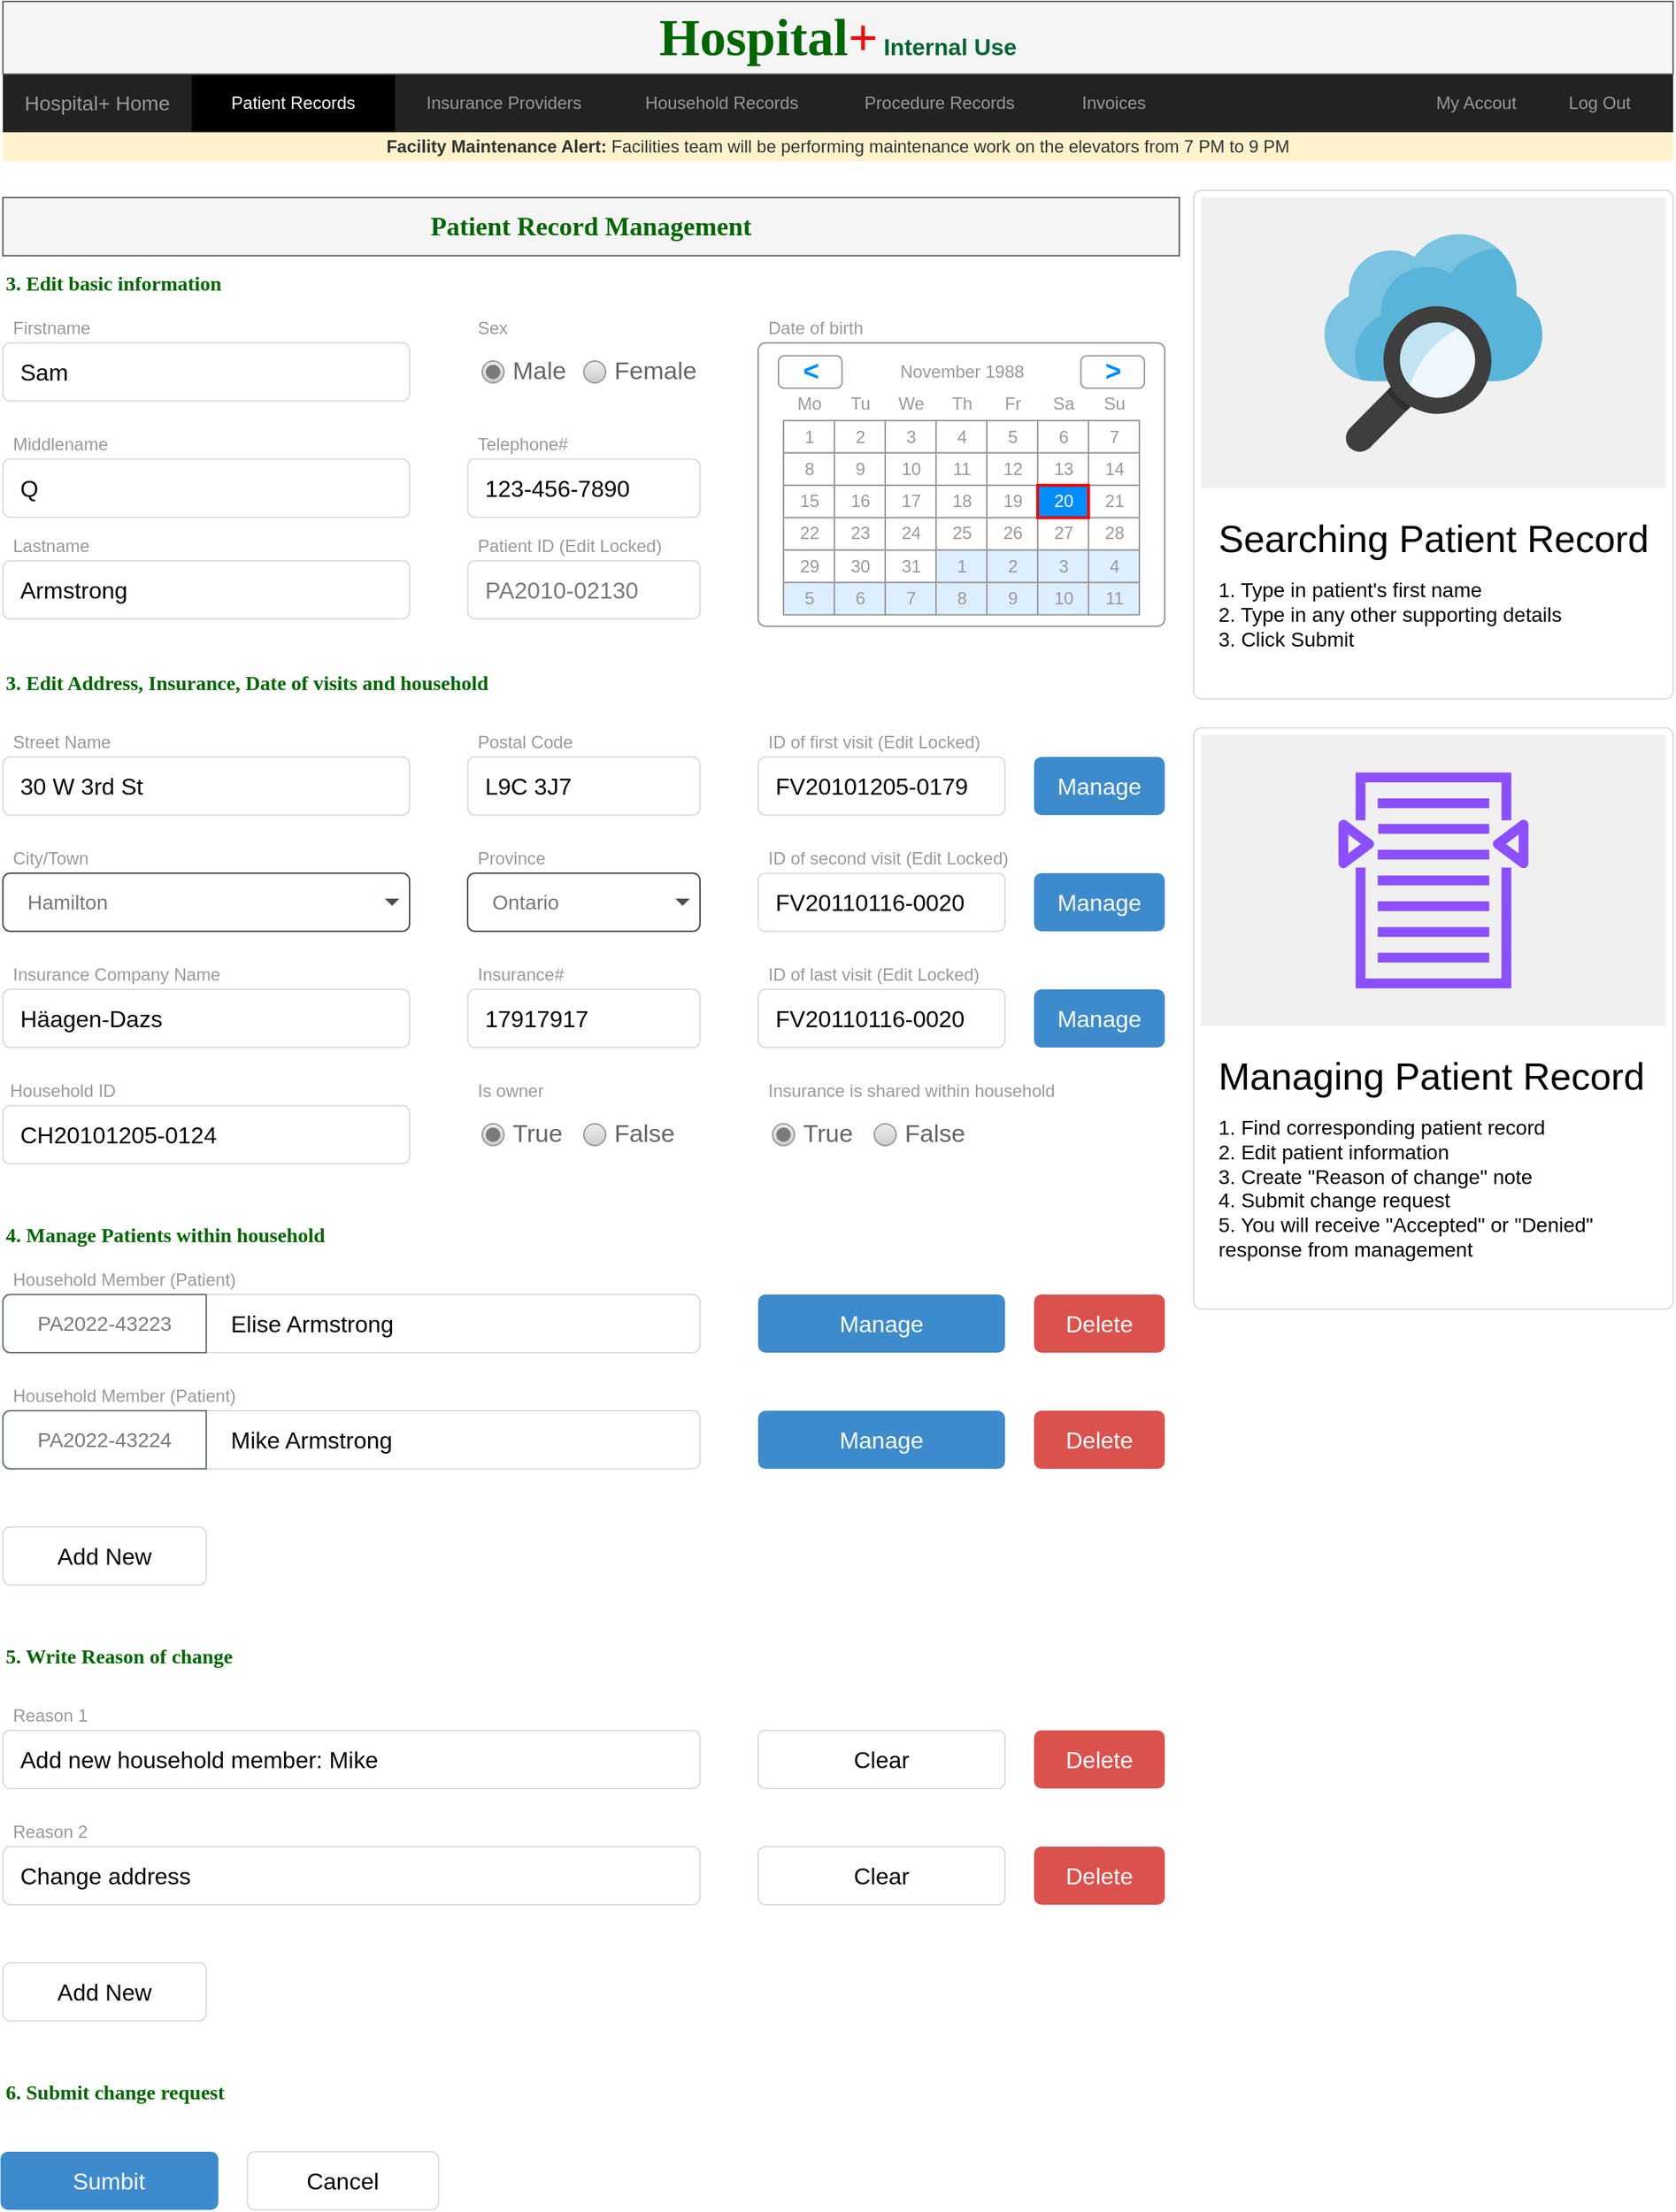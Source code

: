 <mxfile scale="2" border="0" version="24.7.6">
  <diagram name="Page-1" id="c9db0220-8083-56f3-ca83-edcdcd058819">
    <mxGraphModel dx="2148" dy="1344" grid="1" gridSize="10" guides="1" tooltips="1" connect="1" arrows="1" fold="1" page="1" pageScale="1.5" pageWidth="826" pageHeight="1169" background="none" math="0" shadow="0">
      <root>
        <mxCell id="0" style=";html=1;" />
        <mxCell id="1" style=";html=1;" parent="0" />
        <mxCell id="3d76a8aef4d5c911-1" value="" style="html=1;shadow=0;dashed=0;shape=mxgraph.bootstrap.rect;fillColor=#222222;strokeColor=none;whiteSpace=wrap;rounded=0;fontSize=12;fontColor=#000000;align=center;" parent="1" vertex="1">
          <mxGeometry x="40" y="70" width="1150" height="40" as="geometry" />
        </mxCell>
        <mxCell id="3d76a8aef4d5c911-2" value="Hospital+ Home" style="html=1;shadow=0;dashed=0;fillColor=none;strokeColor=none;shape=mxgraph.bootstrap.rect;fontColor=#999999;fontSize=14;whiteSpace=wrap;" parent="3d76a8aef4d5c911-1" vertex="1">
          <mxGeometry width="130" height="40" as="geometry" />
        </mxCell>
        <mxCell id="3d76a8aef4d5c911-3" value="Patient Records" style="html=1;shadow=0;dashed=0;shape=mxgraph.bootstrap.rect;fillColor=#000000;strokeColor=none;fontColor=#ffffff;spacingRight=0;whiteSpace=wrap;align=center;" parent="3d76a8aef4d5c911-1" vertex="1">
          <mxGeometry x="130" width="140" height="40" as="geometry" />
        </mxCell>
        <mxCell id="3d76a8aef4d5c911-5" value="Insurance Providers" style="html=1;shadow=0;dashed=0;fillColor=none;strokeColor=none;shape=mxgraph.bootstrap.rect;fontColor=#999999;spacingRight=0;whiteSpace=wrap;" parent="3d76a8aef4d5c911-1" vertex="1">
          <mxGeometry x="270" width="150" height="40" as="geometry" />
        </mxCell>
        <mxCell id="3d76a8aef4d5c911-7" value="Procedure Records" style="html=1;shadow=0;dashed=0;fillColor=none;strokeColor=none;shape=mxgraph.bootstrap.rect;fontColor=#999999;whiteSpace=wrap;" parent="3d76a8aef4d5c911-1" vertex="1">
          <mxGeometry x="570" width="150" height="40" as="geometry" />
        </mxCell>
        <mxCell id="3d76a8aef4d5c911-8" value="Household Records" style="html=1;shadow=0;dashed=0;fillColor=none;strokeColor=none;shape=mxgraph.bootstrap.rect;fontColor=#999999;whiteSpace=wrap;" parent="3d76a8aef4d5c911-1" vertex="1">
          <mxGeometry x="420" width="150" height="40" as="geometry" />
        </mxCell>
        <mxCell id="3d76a8aef4d5c911-9" value="My Accout" style="html=1;shadow=0;dashed=0;fillColor=none;strokeColor=none;shape=mxgraph.bootstrap.rect;fontColor=#999999;whiteSpace=wrap;" parent="3d76a8aef4d5c911-1" vertex="1">
          <mxGeometry x="970" width="89.38" height="40" as="geometry" />
        </mxCell>
        <mxCell id="3d76a8aef4d5c911-10" value="Log Out" style="html=1;shadow=0;dashed=0;fillColor=none;strokeColor=none;shape=mxgraph.bootstrap.rect;fontColor=#999999;whiteSpace=wrap;" parent="3d76a8aef4d5c911-1" vertex="1">
          <mxGeometry x="1049.375" width="100.625" height="40" as="geometry" />
        </mxCell>
        <mxCell id="UrVs86gc2fkOYc0XdJDe-121" value="Invoices" style="html=1;shadow=0;dashed=0;fillColor=none;strokeColor=none;shape=mxgraph.bootstrap.rect;fontColor=#999999;whiteSpace=wrap;" vertex="1" parent="3d76a8aef4d5c911-1">
          <mxGeometry x="720" width="90" height="40" as="geometry" />
        </mxCell>
        <mxCell id="3d76a8aef4d5c911-11" value="" style="html=1;shadow=0;dashed=0;shape=mxgraph.bootstrap.rrect;rSize=5;strokeColor=#dddddd;rounded=0;fontSize=12;align=center;container=0;" parent="1" vertex="1">
          <mxGeometry x="860" y="150" width="330" height="350" as="geometry" />
        </mxCell>
        <mxCell id="3d76a8aef4d5c911-17" value="Firstname" style="html=1;shadow=0;dashed=0;shape=mxgraph.bootstrap.rect;strokeColor=none;fillColor=none;fontColor=#999999;align=left;spacingLeft=5;whiteSpace=wrap;rounded=0;" parent="1" vertex="1">
          <mxGeometry x="40" y="235" width="160" height="20" as="geometry" />
        </mxCell>
        <mxCell id="3d76a8aef4d5c911-18" value="Sam" style="html=1;shadow=0;dashed=0;shape=mxgraph.bootstrap.rrect;rSize=5;strokeColor=#dddddd;;align=left;spacingLeft=10;fontSize=16;whiteSpace=wrap;rounded=0;" parent="1" vertex="1">
          <mxGeometry x="40" y="255" width="280" height="40" as="geometry" />
        </mxCell>
        <mxCell id="3RXiinGD9AzOw28SL5Pv-1" value="&lt;font color=&quot;#006600&quot; size=&quot;1&quot; face=&quot;Verdana&quot;&gt;&lt;b&gt;&lt;span style=&quot;line-height: 107%; font-size: 36px;&quot; lang=&quot;EN-US&quot;&gt;Hospital&lt;/span&gt;&lt;/b&gt;&lt;/font&gt;&lt;font color=&quot;#ff0000&quot; size=&quot;1&quot; face=&quot;Verdana&quot;&gt;&lt;b&gt;&lt;span style=&quot;line-height: 107%; font-size: 36px;&quot; lang=&quot;EN-US&quot;&gt;+&lt;/span&gt;&lt;/b&gt;&lt;/font&gt;&lt;font style=&quot;font-size: 16px;&quot; color=&quot;#404040&quot; face=&quot;Verdana&quot;&gt;&lt;b&gt;&lt;span style=&quot;line-height: 107%;&quot; lang=&quot;EN-US&quot;&gt; &lt;/span&gt;&lt;/b&gt;&lt;/font&gt;&lt;font color=&quot;#006633&quot; face=&quot;Helvetica&quot; style=&quot;font-size: 16px;&quot;&gt;&lt;b&gt;&lt;span style=&quot;line-height: 107%;&quot; lang=&quot;EN-US&quot;&gt;Internal Use&lt;/span&gt;&lt;/b&gt;&lt;/font&gt;&lt;font color=&quot;#006633&quot; face=&quot;78X5YPvjpM8C-Wn7vtfY&quot; style=&quot;font-size: 16px;&quot;&gt;&lt;b&gt;&lt;span style=&quot;line-height: 107%;&quot; lang=&quot;EN-US&quot;&gt;&lt;br&gt;&lt;/span&gt;&lt;/b&gt;&lt;/font&gt;" style="text;html=1;align=center;verticalAlign=middle;whiteSpace=wrap;rounded=0;fillColor=#f5f5f5;strokeColor=#666666;fontColor=#333333;" parent="1" vertex="1">
          <mxGeometry x="40" y="20" width="1150" height="50" as="geometry" />
        </mxCell>
        <mxCell id="3RXiinGD9AzOw28SL5Pv-2" value="&lt;font style=&quot;font-size: 14px;&quot; face=&quot;Verdana&quot; color=&quot;#006600&quot;&gt;&lt;b&gt;3. Edit basic information&lt;br&gt;&lt;/b&gt;&lt;/font&gt;" style="text;html=1;align=left;verticalAlign=middle;whiteSpace=wrap;rounded=0;" parent="1" vertex="1">
          <mxGeometry x="40" y="195" width="800" height="40" as="geometry" />
        </mxCell>
        <mxCell id="3RXiinGD9AzOw28SL5Pv-57" value="Lastname" style="html=1;shadow=0;dashed=0;shape=mxgraph.bootstrap.rect;strokeColor=none;fillColor=none;fontColor=#999999;align=left;spacingLeft=5;whiteSpace=wrap;rounded=0;" parent="1" vertex="1">
          <mxGeometry x="40" y="385" width="120" height="20" as="geometry" />
        </mxCell>
        <mxCell id="3RXiinGD9AzOw28SL5Pv-58" value="Armstrong" style="html=1;shadow=0;dashed=0;shape=mxgraph.bootstrap.rrect;rSize=5;strokeColor=#dddddd;;align=left;spacingLeft=10;fontSize=16;whiteSpace=wrap;rounded=0;" parent="1" vertex="1">
          <mxGeometry x="40" y="405" width="280" height="40" as="geometry" />
        </mxCell>
        <mxCell id="3RXiinGD9AzOw28SL5Pv-59" value="Middlename" style="html=1;shadow=0;dashed=0;shape=mxgraph.bootstrap.rect;strokeColor=none;fillColor=none;fontColor=#999999;align=left;spacingLeft=5;whiteSpace=wrap;rounded=0;" parent="1" vertex="1">
          <mxGeometry x="40" y="315" width="160" height="20" as="geometry" />
        </mxCell>
        <mxCell id="3RXiinGD9AzOw28SL5Pv-60" value="Q" style="html=1;shadow=0;dashed=0;shape=mxgraph.bootstrap.rrect;rSize=5;strokeColor=#dddddd;;align=left;spacingLeft=10;fontSize=16;whiteSpace=wrap;rounded=0;" parent="1" vertex="1">
          <mxGeometry x="40" y="335" width="280" height="40" as="geometry" />
        </mxCell>
        <mxCell id="3RXiinGD9AzOw28SL5Pv-61" value="Date of birth&lt;font color=&quot;#cc0000&quot;&gt;&lt;br&gt;&lt;/font&gt;" style="html=1;shadow=0;dashed=0;shape=mxgraph.bootstrap.rect;strokeColor=none;fillColor=none;fontColor=#999999;align=left;spacingLeft=5;whiteSpace=wrap;rounded=0;" parent="1" vertex="1">
          <mxGeometry x="560" y="235" width="150" height="20" as="geometry" />
        </mxCell>
        <mxCell id="3RXiinGD9AzOw28SL5Pv-70" value="Sex&lt;font color=&quot;#cc0000&quot;&gt;&lt;br&gt;&lt;/font&gt;" style="html=1;shadow=0;dashed=0;shape=mxgraph.bootstrap.rect;strokeColor=none;fillColor=none;fontColor=#999999;align=left;spacingLeft=5;whiteSpace=wrap;rounded=0;" parent="1" vertex="1">
          <mxGeometry x="360" y="235" width="90" height="20" as="geometry" />
        </mxCell>
        <mxCell id="3RXiinGD9AzOw28SL5Pv-72" value="Male" style="shape=ellipse;fillColor=#eeeeee;strokeColor=#999999;gradientColor=#cccccc;html=1;align=left;spacingLeft=4;fontSize=17;fontColor=#666666;labelPosition=right;shadow=0;" parent="1" vertex="1">
          <mxGeometry x="370" y="267.5" width="15" height="15" as="geometry" />
        </mxCell>
        <mxCell id="3RXiinGD9AzOw28SL5Pv-73" value="Female" style="shape=ellipse;fillColor=#eeeeee;strokeColor=#999999;gradientColor=#cccccc;html=1;align=left;spacingLeft=4;fontSize=17;fontColor=#666666;labelPosition=right;shadow=0;" parent="1" vertex="1">
          <mxGeometry x="440" y="267.5" width="15" height="15" as="geometry" />
        </mxCell>
        <mxCell id="3RXiinGD9AzOw28SL5Pv-99" value="Telephone#" style="html=1;shadow=0;dashed=0;shape=mxgraph.bootstrap.rect;strokeColor=none;fillColor=none;fontColor=#999999;align=left;spacingLeft=5;whiteSpace=wrap;rounded=0;" parent="1" vertex="1">
          <mxGeometry x="360" y="315" width="160" height="20" as="geometry" />
        </mxCell>
        <mxCell id="3RXiinGD9AzOw28SL5Pv-100" value="123-456-7890" style="html=1;shadow=0;dashed=0;shape=mxgraph.bootstrap.rrect;rSize=5;strokeColor=#dddddd;;align=left;spacingLeft=10;fontSize=16;whiteSpace=wrap;rounded=0;" parent="1" vertex="1">
          <mxGeometry x="360" y="335" width="160" height="40" as="geometry" />
        </mxCell>
        <mxCell id="3RXiinGD9AzOw28SL5Pv-105" value="&lt;strong&gt;Facility Maintenance Alert: &lt;/strong&gt;Facilities team will be performing maintenance work on the elevators from 7 PM to 9 PM" style="text;html=1;align=center;verticalAlign=middle;whiteSpace=wrap;rounded=0;fillColor=#FFF2CC;strokeColor=none;fontColor=#333333;" parent="1" vertex="1">
          <mxGeometry x="40" y="110" width="1150" height="20" as="geometry" />
        </mxCell>
        <mxCell id="3RXiinGD9AzOw28SL5Pv-109" value="30 W 3rd St" style="html=1;shadow=0;dashed=0;shape=mxgraph.bootstrap.rrect;rSize=5;strokeColor=#dddddd;;align=left;spacingLeft=10;fontSize=16;whiteSpace=wrap;rounded=0;" parent="1" vertex="1">
          <mxGeometry x="40" y="540" width="280" height="40" as="geometry" />
        </mxCell>
        <mxCell id="3RXiinGD9AzOw28SL5Pv-110" value="Street Name" style="html=1;shadow=0;dashed=0;shape=mxgraph.bootstrap.rect;strokeColor=none;fillColor=none;fontColor=#999999;align=left;spacingLeft=5;whiteSpace=wrap;rounded=0;" parent="1" vertex="1">
          <mxGeometry x="40" y="520" width="280" height="20" as="geometry" />
        </mxCell>
        <mxCell id="3RXiinGD9AzOw28SL5Pv-112" value="City/Town&lt;font color=&quot;#cc0000&quot;&gt;&lt;br&gt;&lt;/font&gt;" style="html=1;shadow=0;dashed=0;shape=mxgraph.bootstrap.rect;strokeColor=none;fillColor=none;fontColor=#999999;align=left;spacingLeft=5;whiteSpace=wrap;rounded=0;" parent="1" vertex="1">
          <mxGeometry x="40" y="600" width="200" height="20" as="geometry" />
        </mxCell>
        <mxCell id="3RXiinGD9AzOw28SL5Pv-113" value="Hamilton" style="html=1;shadow=0;dashed=0;shape=mxgraph.bootstrap.rrect;rSize=5;strokeColor=#505050;strokeWidth=1;fillColor=#ffffff;fontColor=#777777;whiteSpace=wrap;align=left;verticalAlign=middle;fontStyle=0;fontSize=14;spacingRight=0;spacing=17;" parent="1" vertex="1">
          <mxGeometry x="40" y="620" width="280" height="40" as="geometry" />
        </mxCell>
        <mxCell id="3RXiinGD9AzOw28SL5Pv-114" value="" style="shape=triangle;direction=south;fillColor=#495057;strokeColor=none;perimeter=none;" parent="3RXiinGD9AzOw28SL5Pv-113" vertex="1">
          <mxGeometry x="1" y="0.5" width="10" height="5" relative="1" as="geometry">
            <mxPoint x="-17" y="-2.5" as="offset" />
          </mxGeometry>
        </mxCell>
        <mxCell id="3RXiinGD9AzOw28SL5Pv-115" value=" L9C 3J7" style="html=1;shadow=0;dashed=0;shape=mxgraph.bootstrap.rrect;rSize=5;strokeColor=#dddddd;;align=left;spacingLeft=10;fontSize=16;whiteSpace=wrap;rounded=0;" parent="1" vertex="1">
          <mxGeometry x="360" y="540" width="160" height="40" as="geometry" />
        </mxCell>
        <mxCell id="3RXiinGD9AzOw28SL5Pv-116" value="Postal Code&lt;font color=&quot;#cc0000&quot;&gt;&lt;br&gt;&lt;/font&gt;" style="html=1;shadow=0;dashed=0;shape=mxgraph.bootstrap.rect;strokeColor=none;fillColor=none;fontColor=#999999;align=left;spacingLeft=5;whiteSpace=wrap;rounded=0;" parent="1" vertex="1">
          <mxGeometry x="360" y="520" width="160" height="20" as="geometry" />
        </mxCell>
        <mxCell id="UrVs86gc2fkOYc0XdJDe-6" value="Sumbit" style="html=1;shadow=0;dashed=0;shape=mxgraph.bootstrap.rrect;align=center;rSize=5;strokeColor=none;fillColor=#3D8BCD;fontColor=#ffffff;fontSize=16;whiteSpace=wrap;rounded=0;" vertex="1" parent="1">
          <mxGeometry x="38.36" y="1500" width="150" height="40" as="geometry" />
        </mxCell>
        <mxCell id="UrVs86gc2fkOYc0XdJDe-7" value="Cancel" style="html=1;shadow=0;dashed=0;shape=mxgraph.bootstrap.rrect;align=center;rSize=5;strokeColor=#dddddd;fontSize=16;whiteSpace=wrap;rounded=0;" vertex="1" parent="1">
          <mxGeometry x="208.36" y="1500" width="131.64" height="40" as="geometry" />
        </mxCell>
        <mxCell id="UrVs86gc2fkOYc0XdJDe-44" value="" style="html=1;shadow=0;dashed=0;shape=mxgraph.bootstrap.rrect;rSize=5;strokeColor=#dddddd;rounded=0;fontSize=12;align=center;container=0;" vertex="1" parent="1">
          <mxGeometry x="860" y="520" width="330" height="400" as="geometry" />
        </mxCell>
        <mxCell id="UrVs86gc2fkOYc0XdJDe-64" value="Province" style="html=1;shadow=0;dashed=0;shape=mxgraph.bootstrap.rect;strokeColor=none;fillColor=none;fontColor=#999999;align=left;spacingLeft=5;whiteSpace=wrap;rounded=0;" vertex="1" parent="1">
          <mxGeometry x="360" y="600" width="160" height="20" as="geometry" />
        </mxCell>
        <mxCell id="UrVs86gc2fkOYc0XdJDe-65" value="Ontario" style="html=1;shadow=0;dashed=0;shape=mxgraph.bootstrap.rrect;rSize=5;strokeColor=#505050;strokeWidth=1;fillColor=#ffffff;fontColor=#777777;whiteSpace=wrap;align=left;verticalAlign=middle;fontStyle=0;fontSize=14;spacingRight=0;spacing=17;" vertex="1" parent="1">
          <mxGeometry x="360" y="620" width="160" height="40" as="geometry" />
        </mxCell>
        <mxCell id="UrVs86gc2fkOYc0XdJDe-66" value="" style="shape=triangle;direction=south;fillColor=#495057;strokeColor=none;perimeter=none;" vertex="1" parent="UrVs86gc2fkOYc0XdJDe-65">
          <mxGeometry x="1" y="0.5" width="10" height="5" relative="1" as="geometry">
            <mxPoint x="-17" y="-2.5" as="offset" />
          </mxGeometry>
        </mxCell>
        <mxCell id="UrVs86gc2fkOYc0XdJDe-120" value="ID of first visit (Edit Locked)" style="html=1;shadow=0;dashed=0;shape=mxgraph.bootstrap.rect;strokeColor=none;fillColor=none;fontColor=#999999;align=left;spacingLeft=5;whiteSpace=wrap;rounded=0;" vertex="1" parent="1">
          <mxGeometry x="560" y="520" width="170" height="20" as="geometry" />
        </mxCell>
        <mxCell id="UrVs86gc2fkOYc0XdJDe-122" value="&lt;font style=&quot;font-size: 14px;&quot; face=&quot;Verdana&quot; color=&quot;#006600&quot;&gt;&lt;b&gt;3. Edit Address, Insurance, Date of visits and household&lt;br&gt;&lt;/b&gt;&lt;/font&gt;" style="text;html=1;align=left;verticalAlign=middle;whiteSpace=wrap;rounded=0;" vertex="1" parent="1">
          <mxGeometry x="40" y="470" width="800" height="40" as="geometry" />
        </mxCell>
        <mxCell id="3d76a8aef4d5c911-12" value="" style="shape=rect;fontSize=24;fillColor=#f0f0f0;strokeColor=none;fontColor=#999999;whiteSpace=wrap;" parent="1" vertex="1">
          <mxGeometry x="865" y="155" width="320" height="200" as="geometry" />
        </mxCell>
        <mxCell id="3d76a8aef4d5c911-13" value="Searching Patient Record" style="html=1;shadow=0;dashed=0;shape=mxgraph.bootstrap.anchor;fontSize=26;align=left;whiteSpace=wrap;" parent="1" vertex="1">
          <mxGeometry x="875" y="370" width="300" height="40" as="geometry" />
        </mxCell>
        <mxCell id="3d76a8aef4d5c911-14" value="&lt;div&gt;1. Type in patient&#39;s first name&lt;/div&gt;&lt;div&gt;2. Type in any other supporting details&lt;/div&gt;&lt;div&gt;3. Click Submit&lt;br&gt;&lt;/div&gt;" style="html=1;shadow=0;dashed=0;shape=mxgraph.bootstrap.anchor;strokeColor=#dddddd;whiteSpace=wrap;align=left;verticalAlign=top;fontSize=14;whiteSpace=wrap;" parent="1" vertex="1">
          <mxGeometry x="875" y="410" width="300" height="80" as="geometry" />
        </mxCell>
        <mxCell id="UrVs86gc2fkOYc0XdJDe-129" value="" style="image;sketch=0;aspect=fixed;html=1;points=[];align=center;fontSize=12;image=img/lib/mscae/Search.svg;" vertex="1" parent="1">
          <mxGeometry x="950" y="180" width="150" height="150" as="geometry" />
        </mxCell>
        <mxCell id="UrVs86gc2fkOYc0XdJDe-45" value="" style="shape=rect;fontSize=24;fillColor=#f0f0f0;strokeColor=none;fontColor=#999999;whiteSpace=wrap;" vertex="1" parent="1">
          <mxGeometry x="865" y="525" width="320" height="200" as="geometry" />
        </mxCell>
        <mxCell id="UrVs86gc2fkOYc0XdJDe-46" value="Managing Patient Record" style="html=1;shadow=0;dashed=0;shape=mxgraph.bootstrap.anchor;fontSize=26;align=left;whiteSpace=wrap;" vertex="1" parent="1">
          <mxGeometry x="875" y="740" width="300" height="40" as="geometry" />
        </mxCell>
        <mxCell id="UrVs86gc2fkOYc0XdJDe-47" value="&lt;div&gt;1. Find corresponding patient record&lt;/div&gt;&lt;div&gt;2. Edit patient information&lt;/div&gt;&lt;div&gt;3. Create &quot;Reason of change&quot; note&lt;/div&gt;&lt;div&gt;4. Submit change request&lt;/div&gt;&lt;div&gt;5. You will receive &quot;Accepted&quot; or &quot;Denied&quot; response from management&lt;br&gt;&lt;/div&gt;" style="html=1;shadow=0;dashed=0;shape=mxgraph.bootstrap.anchor;strokeColor=#dddddd;whiteSpace=wrap;align=left;verticalAlign=top;fontSize=14;whiteSpace=wrap;" vertex="1" parent="1">
          <mxGeometry x="875" y="780" width="300" height="110" as="geometry" />
        </mxCell>
        <mxCell id="UrVs86gc2fkOYc0XdJDe-130" value="" style="sketch=0;outlineConnect=0;fontColor=#232F3E;gradientColor=none;fillColor=#8C4FFF;strokeColor=none;dashed=0;verticalLabelPosition=bottom;verticalAlign=top;align=center;html=1;fontSize=12;fontStyle=0;aspect=fixed;pointerEvents=1;shape=mxgraph.aws4.search_documents;" vertex="1" parent="1">
          <mxGeometry x="959.62" y="550" width="130.77" height="150" as="geometry" />
        </mxCell>
        <mxCell id="UrVs86gc2fkOYc0XdJDe-131" value="&lt;font style=&quot;font-size: 18px;&quot; color=&quot;#006600&quot; face=&quot;Verdana&quot;&gt;&lt;b&gt;Patient Record Management&lt;br&gt;&lt;/b&gt;&lt;/font&gt;" style="text;html=1;align=center;verticalAlign=middle;whiteSpace=wrap;rounded=0;fillColor=#f5f5f5;strokeColor=#666666;fontColor=#333333;" vertex="1" parent="1">
          <mxGeometry x="40" y="155" width="810" height="40" as="geometry" />
        </mxCell>
        <mxCell id="UrVs86gc2fkOYc0XdJDe-132" value="" style="ellipse;whiteSpace=wrap;html=1;aspect=fixed;strokeColor=none;fillColor=#7A7A7A;" vertex="1" parent="1">
          <mxGeometry x="372.5" y="270" width="10" height="10" as="geometry" />
        </mxCell>
        <mxCell id="UrVs86gc2fkOYc0XdJDe-134" value="" style="strokeWidth=1;shadow=0;dashed=0;align=center;html=1;shape=mxgraph.mockup.forms.rrect;rSize=5;strokeColor=#999999;fillColor=#ffffff;" vertex="1" parent="1">
          <mxGeometry x="560" y="255" width="280" height="195" as="geometry" />
        </mxCell>
        <mxCell id="UrVs86gc2fkOYc0XdJDe-135" value="November 1988" style="strokeWidth=1;shadow=0;dashed=0;align=center;html=1;shape=mxgraph.mockup.forms.anchor;fontColor=#999999;" vertex="1" parent="UrVs86gc2fkOYc0XdJDe-134">
          <mxGeometry x="52.5" y="8.914" width="175" height="22.286" as="geometry" />
        </mxCell>
        <mxCell id="UrVs86gc2fkOYc0XdJDe-136" value="&lt;" style="strokeWidth=1;shadow=0;dashed=0;align=center;html=1;shape=mxgraph.mockup.forms.rrect;rSize=4;strokeColor=#999999;fontColor=#008cff;fontSize=19;fontStyle=1;" vertex="1" parent="UrVs86gc2fkOYc0XdJDe-134">
          <mxGeometry x="14" y="8.914" width="43.75" height="22.286" as="geometry" />
        </mxCell>
        <mxCell id="UrVs86gc2fkOYc0XdJDe-137" value="&gt;" style="strokeWidth=1;shadow=0;dashed=0;align=center;html=1;shape=mxgraph.mockup.forms.rrect;rSize=4;strokeColor=#999999;fontColor=#008cff;fontSize=19;fontStyle=1;" vertex="1" parent="UrVs86gc2fkOYc0XdJDe-134">
          <mxGeometry x="222.25" y="8.914" width="43.75" height="22.286" as="geometry" />
        </mxCell>
        <mxCell id="UrVs86gc2fkOYc0XdJDe-138" value="Mo" style="strokeWidth=1;shadow=0;dashed=0;align=center;html=1;shape=mxgraph.mockup.forms.anchor;fontColor=#999999;" vertex="1" parent="UrVs86gc2fkOYc0XdJDe-134">
          <mxGeometry x="17.5" y="31.2" width="35" height="22.286" as="geometry" />
        </mxCell>
        <mxCell id="UrVs86gc2fkOYc0XdJDe-139" value="Tu" style="strokeWidth=1;shadow=0;dashed=0;align=center;html=1;shape=mxgraph.mockup.forms.anchor;fontColor=#999999;" vertex="1" parent="UrVs86gc2fkOYc0XdJDe-134">
          <mxGeometry x="52.5" y="31.2" width="35" height="22.286" as="geometry" />
        </mxCell>
        <mxCell id="UrVs86gc2fkOYc0XdJDe-140" value="We" style="strokeWidth=1;shadow=0;dashed=0;align=center;html=1;shape=mxgraph.mockup.forms.anchor;fontColor=#999999;" vertex="1" parent="UrVs86gc2fkOYc0XdJDe-134">
          <mxGeometry x="87.5" y="31.2" width="35" height="22.286" as="geometry" />
        </mxCell>
        <mxCell id="UrVs86gc2fkOYc0XdJDe-141" value="Th" style="strokeWidth=1;shadow=0;dashed=0;align=center;html=1;shape=mxgraph.mockup.forms.anchor;fontColor=#999999;" vertex="1" parent="UrVs86gc2fkOYc0XdJDe-134">
          <mxGeometry x="122.5" y="31.2" width="35" height="22.286" as="geometry" />
        </mxCell>
        <mxCell id="UrVs86gc2fkOYc0XdJDe-142" value="Fr" style="strokeWidth=1;shadow=0;dashed=0;align=center;html=1;shape=mxgraph.mockup.forms.anchor;fontColor=#999999;" vertex="1" parent="UrVs86gc2fkOYc0XdJDe-134">
          <mxGeometry x="157.5" y="31.2" width="35" height="22.286" as="geometry" />
        </mxCell>
        <mxCell id="UrVs86gc2fkOYc0XdJDe-143" value="Sa" style="strokeWidth=1;shadow=0;dashed=0;align=center;html=1;shape=mxgraph.mockup.forms.anchor;fontColor=#999999;" vertex="1" parent="UrVs86gc2fkOYc0XdJDe-134">
          <mxGeometry x="192.5" y="31.2" width="35" height="22.286" as="geometry" />
        </mxCell>
        <mxCell id="UrVs86gc2fkOYc0XdJDe-144" value="Su" style="strokeWidth=1;shadow=0;dashed=0;align=center;html=1;shape=mxgraph.mockup.forms.anchor;fontColor=#999999;" vertex="1" parent="UrVs86gc2fkOYc0XdJDe-134">
          <mxGeometry x="227.5" y="31.2" width="35" height="22.286" as="geometry" />
        </mxCell>
        <mxCell id="UrVs86gc2fkOYc0XdJDe-145" value="1" style="strokeWidth=1;shadow=0;dashed=0;align=center;html=1;shape=mxgraph.mockup.forms.rrect;rSize=0;strokeColor=#999999;fontColor=#999999;" vertex="1" parent="UrVs86gc2fkOYc0XdJDe-134">
          <mxGeometry x="17.5" y="53.486" width="35" height="22.286" as="geometry" />
        </mxCell>
        <mxCell id="UrVs86gc2fkOYc0XdJDe-146" value="2" style="strokeWidth=1;shadow=0;dashed=0;align=center;html=1;shape=mxgraph.mockup.forms.rrect;rSize=0;strokeColor=#999999;fontColor=#999999;" vertex="1" parent="UrVs86gc2fkOYc0XdJDe-134">
          <mxGeometry x="52.5" y="53.486" width="35" height="22.286" as="geometry" />
        </mxCell>
        <mxCell id="UrVs86gc2fkOYc0XdJDe-147" value="3" style="strokeWidth=1;shadow=0;dashed=0;align=center;html=1;shape=mxgraph.mockup.forms.rrect;rSize=0;strokeColor=#999999;fontColor=#999999;" vertex="1" parent="UrVs86gc2fkOYc0XdJDe-134">
          <mxGeometry x="87.5" y="53.486" width="35" height="22.286" as="geometry" />
        </mxCell>
        <mxCell id="UrVs86gc2fkOYc0XdJDe-148" value="4" style="strokeWidth=1;shadow=0;dashed=0;align=center;html=1;shape=mxgraph.mockup.forms.rrect;rSize=0;strokeColor=#999999;fontColor=#999999;" vertex="1" parent="UrVs86gc2fkOYc0XdJDe-134">
          <mxGeometry x="122.5" y="53.486" width="35" height="22.286" as="geometry" />
        </mxCell>
        <mxCell id="UrVs86gc2fkOYc0XdJDe-149" value="5" style="strokeWidth=1;shadow=0;dashed=0;align=center;html=1;shape=mxgraph.mockup.forms.rrect;rSize=0;strokeColor=#999999;fontColor=#999999;" vertex="1" parent="UrVs86gc2fkOYc0XdJDe-134">
          <mxGeometry x="157.5" y="53.486" width="35" height="22.286" as="geometry" />
        </mxCell>
        <mxCell id="UrVs86gc2fkOYc0XdJDe-150" value="6" style="strokeWidth=1;shadow=0;dashed=0;align=center;html=1;shape=mxgraph.mockup.forms.rrect;rSize=0;strokeColor=#999999;fontColor=#999999;" vertex="1" parent="UrVs86gc2fkOYc0XdJDe-134">
          <mxGeometry x="192.5" y="53.486" width="35" height="22.286" as="geometry" />
        </mxCell>
        <mxCell id="UrVs86gc2fkOYc0XdJDe-151" value="7" style="strokeWidth=1;shadow=0;dashed=0;align=center;html=1;shape=mxgraph.mockup.forms.rrect;rSize=0;strokeColor=#999999;fontColor=#999999;" vertex="1" parent="UrVs86gc2fkOYc0XdJDe-134">
          <mxGeometry x="227.5" y="53.486" width="35" height="22.286" as="geometry" />
        </mxCell>
        <mxCell id="UrVs86gc2fkOYc0XdJDe-152" value="8" style="strokeWidth=1;shadow=0;dashed=0;align=center;html=1;shape=mxgraph.mockup.forms.rrect;rSize=0;strokeColor=#999999;fontColor=#999999;" vertex="1" parent="UrVs86gc2fkOYc0XdJDe-134">
          <mxGeometry x="17.5" y="75.771" width="35" height="22.286" as="geometry" />
        </mxCell>
        <mxCell id="UrVs86gc2fkOYc0XdJDe-153" value="9" style="strokeWidth=1;shadow=0;dashed=0;align=center;html=1;shape=mxgraph.mockup.forms.rrect;rSize=0;strokeColor=#999999;fontColor=#999999;" vertex="1" parent="UrVs86gc2fkOYc0XdJDe-134">
          <mxGeometry x="52.5" y="75.771" width="35" height="22.286" as="geometry" />
        </mxCell>
        <mxCell id="UrVs86gc2fkOYc0XdJDe-154" value="10" style="strokeWidth=1;shadow=0;dashed=0;align=center;html=1;shape=mxgraph.mockup.forms.rrect;rSize=0;strokeColor=#999999;fontColor=#999999;" vertex="1" parent="UrVs86gc2fkOYc0XdJDe-134">
          <mxGeometry x="87.5" y="75.771" width="35" height="22.286" as="geometry" />
        </mxCell>
        <mxCell id="UrVs86gc2fkOYc0XdJDe-155" value="11" style="strokeWidth=1;shadow=0;dashed=0;align=center;html=1;shape=mxgraph.mockup.forms.rrect;rSize=0;strokeColor=#999999;fontColor=#999999;" vertex="1" parent="UrVs86gc2fkOYc0XdJDe-134">
          <mxGeometry x="122.5" y="75.771" width="35" height="22.286" as="geometry" />
        </mxCell>
        <mxCell id="UrVs86gc2fkOYc0XdJDe-156" value="12" style="strokeWidth=1;shadow=0;dashed=0;align=center;html=1;shape=mxgraph.mockup.forms.rrect;rSize=0;strokeColor=#999999;fontColor=#999999;" vertex="1" parent="UrVs86gc2fkOYc0XdJDe-134">
          <mxGeometry x="157.5" y="75.771" width="35" height="22.286" as="geometry" />
        </mxCell>
        <mxCell id="UrVs86gc2fkOYc0XdJDe-157" value="13" style="strokeWidth=1;shadow=0;dashed=0;align=center;html=1;shape=mxgraph.mockup.forms.rrect;rSize=0;strokeColor=#999999;fontColor=#999999;" vertex="1" parent="UrVs86gc2fkOYc0XdJDe-134">
          <mxGeometry x="192.5" y="75.771" width="35" height="22.286" as="geometry" />
        </mxCell>
        <mxCell id="UrVs86gc2fkOYc0XdJDe-158" value="14" style="strokeWidth=1;shadow=0;dashed=0;align=center;html=1;shape=mxgraph.mockup.forms.rrect;rSize=0;strokeColor=#999999;fontColor=#999999;" vertex="1" parent="UrVs86gc2fkOYc0XdJDe-134">
          <mxGeometry x="227.5" y="75.771" width="35" height="22.286" as="geometry" />
        </mxCell>
        <mxCell id="UrVs86gc2fkOYc0XdJDe-159" value="15" style="strokeWidth=1;shadow=0;dashed=0;align=center;html=1;shape=mxgraph.mockup.forms.rrect;rSize=0;strokeColor=#999999;fontColor=#999999;" vertex="1" parent="UrVs86gc2fkOYc0XdJDe-134">
          <mxGeometry x="17.5" y="98.057" width="35" height="22.286" as="geometry" />
        </mxCell>
        <mxCell id="UrVs86gc2fkOYc0XdJDe-160" value="16" style="strokeWidth=1;shadow=0;dashed=0;align=center;html=1;shape=mxgraph.mockup.forms.rrect;rSize=0;strokeColor=#999999;fontColor=#999999;" vertex="1" parent="UrVs86gc2fkOYc0XdJDe-134">
          <mxGeometry x="52.5" y="98.057" width="35" height="22.286" as="geometry" />
        </mxCell>
        <mxCell id="UrVs86gc2fkOYc0XdJDe-161" value="17" style="strokeWidth=1;shadow=0;dashed=0;align=center;html=1;shape=mxgraph.mockup.forms.rrect;rSize=0;strokeColor=#999999;fontColor=#999999;" vertex="1" parent="UrVs86gc2fkOYc0XdJDe-134">
          <mxGeometry x="87.5" y="98.057" width="35" height="22.286" as="geometry" />
        </mxCell>
        <mxCell id="UrVs86gc2fkOYc0XdJDe-162" value="18" style="strokeWidth=1;shadow=0;dashed=0;align=center;html=1;shape=mxgraph.mockup.forms.rrect;rSize=0;strokeColor=#999999;fontColor=#999999;" vertex="1" parent="UrVs86gc2fkOYc0XdJDe-134">
          <mxGeometry x="122.5" y="98.057" width="35" height="22.286" as="geometry" />
        </mxCell>
        <mxCell id="UrVs86gc2fkOYc0XdJDe-163" value="19" style="strokeWidth=1;shadow=0;dashed=0;align=center;html=1;shape=mxgraph.mockup.forms.rrect;rSize=0;strokeColor=#999999;fontColor=#999999;" vertex="1" parent="UrVs86gc2fkOYc0XdJDe-134">
          <mxGeometry x="157.5" y="98.057" width="35" height="22.286" as="geometry" />
        </mxCell>
        <mxCell id="UrVs86gc2fkOYc0XdJDe-164" value="20" style="strokeWidth=1;shadow=0;dashed=0;align=center;html=1;shape=mxgraph.mockup.forms.rrect;rSize=0;strokeColor=#999999;fontColor=#999999;" vertex="1" parent="UrVs86gc2fkOYc0XdJDe-134">
          <mxGeometry x="192.5" y="98.057" width="35" height="22.286" as="geometry" />
        </mxCell>
        <mxCell id="UrVs86gc2fkOYc0XdJDe-165" value="21" style="strokeWidth=1;shadow=0;dashed=0;align=center;html=1;shape=mxgraph.mockup.forms.rrect;rSize=0;strokeColor=#999999;fontColor=#999999;" vertex="1" parent="UrVs86gc2fkOYc0XdJDe-134">
          <mxGeometry x="227.5" y="98.057" width="35" height="22.286" as="geometry" />
        </mxCell>
        <mxCell id="UrVs86gc2fkOYc0XdJDe-166" value="22" style="strokeWidth=1;shadow=0;dashed=0;align=center;html=1;shape=mxgraph.mockup.forms.rrect;rSize=0;strokeColor=#999999;fontColor=#999999;" vertex="1" parent="UrVs86gc2fkOYc0XdJDe-134">
          <mxGeometry x="17.5" y="120.343" width="35" height="22.286" as="geometry" />
        </mxCell>
        <mxCell id="UrVs86gc2fkOYc0XdJDe-167" value="23" style="strokeWidth=1;shadow=0;dashed=0;align=center;html=1;shape=mxgraph.mockup.forms.rrect;rSize=0;strokeColor=#999999;fontColor=#999999;" vertex="1" parent="UrVs86gc2fkOYc0XdJDe-134">
          <mxGeometry x="52.5" y="120.343" width="35" height="22.286" as="geometry" />
        </mxCell>
        <mxCell id="UrVs86gc2fkOYc0XdJDe-168" value="25" style="strokeWidth=1;shadow=0;dashed=0;align=center;html=1;shape=mxgraph.mockup.forms.rrect;rSize=0;strokeColor=#999999;fontColor=#999999;" vertex="1" parent="UrVs86gc2fkOYc0XdJDe-134">
          <mxGeometry x="122.5" y="120.343" width="35" height="22.286" as="geometry" />
        </mxCell>
        <mxCell id="UrVs86gc2fkOYc0XdJDe-169" value="26" style="strokeWidth=1;shadow=0;dashed=0;align=center;html=1;shape=mxgraph.mockup.forms.rrect;rSize=0;strokeColor=#999999;fontColor=#999999;" vertex="1" parent="UrVs86gc2fkOYc0XdJDe-134">
          <mxGeometry x="157.5" y="120.343" width="35" height="22.286" as="geometry" />
        </mxCell>
        <mxCell id="UrVs86gc2fkOYc0XdJDe-170" value="27" style="strokeWidth=1;shadow=0;dashed=0;align=center;html=1;shape=mxgraph.mockup.forms.rrect;rSize=0;strokeColor=#999999;fontColor=#999999;" vertex="1" parent="UrVs86gc2fkOYc0XdJDe-134">
          <mxGeometry x="192.5" y="120.343" width="35" height="22.286" as="geometry" />
        </mxCell>
        <mxCell id="UrVs86gc2fkOYc0XdJDe-171" value="28" style="strokeWidth=1;shadow=0;dashed=0;align=center;html=1;shape=mxgraph.mockup.forms.rrect;rSize=0;strokeColor=#999999;fontColor=#999999;" vertex="1" parent="UrVs86gc2fkOYc0XdJDe-134">
          <mxGeometry x="227.5" y="120.343" width="35" height="22.286" as="geometry" />
        </mxCell>
        <mxCell id="UrVs86gc2fkOYc0XdJDe-172" value="29" style="strokeWidth=1;shadow=0;dashed=0;align=center;html=1;shape=mxgraph.mockup.forms.rrect;rSize=0;strokeColor=#999999;fontColor=#999999;" vertex="1" parent="UrVs86gc2fkOYc0XdJDe-134">
          <mxGeometry x="17.5" y="142.629" width="35" height="22.286" as="geometry" />
        </mxCell>
        <mxCell id="UrVs86gc2fkOYc0XdJDe-173" value="30" style="strokeWidth=1;shadow=0;dashed=0;align=center;html=1;shape=mxgraph.mockup.forms.rrect;rSize=0;strokeColor=#999999;fontColor=#999999;" vertex="1" parent="UrVs86gc2fkOYc0XdJDe-134">
          <mxGeometry x="52.5" y="142.629" width="35" height="22.286" as="geometry" />
        </mxCell>
        <mxCell id="UrVs86gc2fkOYc0XdJDe-174" value="31" style="strokeWidth=1;shadow=0;dashed=0;align=center;html=1;shape=mxgraph.mockup.forms.rrect;rSize=0;strokeColor=#999999;fontColor=#999999;" vertex="1" parent="UrVs86gc2fkOYc0XdJDe-134">
          <mxGeometry x="87.5" y="142.629" width="35" height="22.286" as="geometry" />
        </mxCell>
        <mxCell id="UrVs86gc2fkOYc0XdJDe-175" value="1" style="strokeWidth=1;shadow=0;dashed=0;align=center;html=1;shape=mxgraph.mockup.forms.rrect;rSize=0;strokeColor=#999999;fontColor=#999999;fillColor=#ddeeff;" vertex="1" parent="UrVs86gc2fkOYc0XdJDe-134">
          <mxGeometry x="122.5" y="142.629" width="35" height="22.286" as="geometry" />
        </mxCell>
        <mxCell id="UrVs86gc2fkOYc0XdJDe-176" value="2" style="strokeWidth=1;shadow=0;dashed=0;align=center;html=1;shape=mxgraph.mockup.forms.rrect;rSize=0;strokeColor=#999999;fontColor=#999999;fillColor=#ddeeff;" vertex="1" parent="UrVs86gc2fkOYc0XdJDe-134">
          <mxGeometry x="157.5" y="142.629" width="35" height="22.286" as="geometry" />
        </mxCell>
        <mxCell id="UrVs86gc2fkOYc0XdJDe-177" value="3" style="strokeWidth=1;shadow=0;dashed=0;align=center;html=1;shape=mxgraph.mockup.forms.rrect;rSize=0;strokeColor=#999999;fontColor=#999999;fillColor=#ddeeff;" vertex="1" parent="UrVs86gc2fkOYc0XdJDe-134">
          <mxGeometry x="192.5" y="142.629" width="35" height="22.286" as="geometry" />
        </mxCell>
        <mxCell id="UrVs86gc2fkOYc0XdJDe-178" value="4" style="strokeWidth=1;shadow=0;dashed=0;align=center;html=1;shape=mxgraph.mockup.forms.rrect;rSize=0;strokeColor=#999999;fontColor=#999999;fillColor=#ddeeff;" vertex="1" parent="UrVs86gc2fkOYc0XdJDe-134">
          <mxGeometry x="227.5" y="142.629" width="35" height="22.286" as="geometry" />
        </mxCell>
        <mxCell id="UrVs86gc2fkOYc0XdJDe-179" value="5" style="strokeWidth=1;shadow=0;dashed=0;align=center;html=1;shape=mxgraph.mockup.forms.rrect;rSize=0;strokeColor=#999999;fontColor=#999999;fillColor=#ddeeff;" vertex="1" parent="UrVs86gc2fkOYc0XdJDe-134">
          <mxGeometry x="17.5" y="164.914" width="35" height="22.286" as="geometry" />
        </mxCell>
        <mxCell id="UrVs86gc2fkOYc0XdJDe-180" value="6" style="strokeWidth=1;shadow=0;dashed=0;align=center;html=1;shape=mxgraph.mockup.forms.rrect;rSize=0;strokeColor=#999999;fontColor=#999999;fillColor=#ddeeff;" vertex="1" parent="UrVs86gc2fkOYc0XdJDe-134">
          <mxGeometry x="52.5" y="164.914" width="35" height="22.286" as="geometry" />
        </mxCell>
        <mxCell id="UrVs86gc2fkOYc0XdJDe-181" value="7" style="strokeWidth=1;shadow=0;dashed=0;align=center;html=1;shape=mxgraph.mockup.forms.rrect;rSize=0;strokeColor=#999999;fontColor=#999999;fillColor=#ddeeff;" vertex="1" parent="UrVs86gc2fkOYc0XdJDe-134">
          <mxGeometry x="87.5" y="164.914" width="35" height="22.286" as="geometry" />
        </mxCell>
        <mxCell id="UrVs86gc2fkOYc0XdJDe-182" value="8" style="strokeWidth=1;shadow=0;dashed=0;align=center;html=1;shape=mxgraph.mockup.forms.rrect;rSize=0;strokeColor=#999999;fontColor=#999999;fillColor=#ddeeff;" vertex="1" parent="UrVs86gc2fkOYc0XdJDe-134">
          <mxGeometry x="122.5" y="164.914" width="35" height="22.286" as="geometry" />
        </mxCell>
        <mxCell id="UrVs86gc2fkOYc0XdJDe-183" value="9" style="strokeWidth=1;shadow=0;dashed=0;align=center;html=1;shape=mxgraph.mockup.forms.rrect;rSize=0;strokeColor=#999999;fontColor=#999999;fillColor=#ddeeff;" vertex="1" parent="UrVs86gc2fkOYc0XdJDe-134">
          <mxGeometry x="157.5" y="164.914" width="35" height="22.286" as="geometry" />
        </mxCell>
        <mxCell id="UrVs86gc2fkOYc0XdJDe-184" value="10" style="strokeWidth=1;shadow=0;dashed=0;align=center;html=1;shape=mxgraph.mockup.forms.rrect;rSize=0;strokeColor=#999999;fontColor=#999999;fillColor=#ddeeff;" vertex="1" parent="UrVs86gc2fkOYc0XdJDe-134">
          <mxGeometry x="192.5" y="164.914" width="35" height="22.286" as="geometry" />
        </mxCell>
        <mxCell id="UrVs86gc2fkOYc0XdJDe-185" value="11" style="strokeWidth=1;shadow=0;dashed=0;align=center;html=1;shape=mxgraph.mockup.forms.rrect;rSize=0;strokeColor=#999999;fontColor=#999999;fillColor=#ddeeff;" vertex="1" parent="UrVs86gc2fkOYc0XdJDe-134">
          <mxGeometry x="227.5" y="164.914" width="35" height="22.286" as="geometry" />
        </mxCell>
        <mxCell id="UrVs86gc2fkOYc0XdJDe-187" value="20" style="strokeWidth=1;shadow=0;dashed=0;align=center;html=1;shape=mxgraph.mockup.forms.rrect;rSize=0;strokeColor=#ff0000;fontColor=#ffffff;strokeWidth=2;fillColor=#008cff;" vertex="1" parent="UrVs86gc2fkOYc0XdJDe-134">
          <mxGeometry x="192.5" y="98.053" width="35" height="22.286" as="geometry" />
        </mxCell>
        <mxCell id="UrVs86gc2fkOYc0XdJDe-188" value="24" style="strokeWidth=1;shadow=0;dashed=0;align=center;html=1;shape=mxgraph.mockup.forms.rrect;rSize=0;strokeColor=#999999;fontColor=#999999;" vertex="1" parent="UrVs86gc2fkOYc0XdJDe-134">
          <mxGeometry x="87.5" y="120.343" width="35" height="22.286" as="geometry" />
        </mxCell>
        <mxCell id="UrVs86gc2fkOYc0XdJDe-267" value="Insurance Company Name" style="html=1;shadow=0;dashed=0;shape=mxgraph.bootstrap.rect;strokeColor=none;fillColor=none;fontColor=#999999;align=left;spacingLeft=5;whiteSpace=wrap;rounded=0;" vertex="1" parent="1">
          <mxGeometry x="40" y="680" width="200" height="20" as="geometry" />
        </mxCell>
        <mxCell id="UrVs86gc2fkOYc0XdJDe-268" value="Häagen-Dazs" style="html=1;shadow=0;dashed=0;shape=mxgraph.bootstrap.rrect;rSize=5;strokeColor=#dddddd;;align=left;spacingLeft=10;fontSize=16;whiteSpace=wrap;rounded=0;" vertex="1" parent="1">
          <mxGeometry x="40" y="700" width="280" height="40" as="geometry" />
        </mxCell>
        <mxCell id="UrVs86gc2fkOYc0XdJDe-269" value="Insurance#" style="html=1;shadow=0;dashed=0;shape=mxgraph.bootstrap.rect;strokeColor=none;fillColor=none;fontColor=#999999;align=left;spacingLeft=5;whiteSpace=wrap;rounded=0;" vertex="1" parent="1">
          <mxGeometry x="360" y="680" width="160" height="20" as="geometry" />
        </mxCell>
        <mxCell id="UrVs86gc2fkOYc0XdJDe-270" value="17917917" style="html=1;shadow=0;dashed=0;shape=mxgraph.bootstrap.rrect;rSize=5;strokeColor=#dddddd;;align=left;spacingLeft=10;fontSize=16;whiteSpace=wrap;rounded=0;" vertex="1" parent="1">
          <mxGeometry x="360" y="700" width="160" height="40" as="geometry" />
        </mxCell>
        <mxCell id="UrVs86gc2fkOYc0XdJDe-381" value="FV20101205-0179" style="html=1;shadow=0;dashed=0;shape=mxgraph.bootstrap.rrect;rSize=5;strokeColor=#dddddd;;align=left;spacingLeft=10;fontSize=16;whiteSpace=wrap;rounded=0;" vertex="1" parent="1">
          <mxGeometry x="560" y="540" width="170" height="40" as="geometry" />
        </mxCell>
        <mxCell id="UrVs86gc2fkOYc0XdJDe-382" value="ID of second visit (Edit Locked)" style="html=1;shadow=0;dashed=0;shape=mxgraph.bootstrap.rect;strokeColor=none;fillColor=none;fontColor=#999999;align=left;spacingLeft=5;whiteSpace=wrap;rounded=0;" vertex="1" parent="1">
          <mxGeometry x="560" y="600" width="180" height="20" as="geometry" />
        </mxCell>
        <mxCell id="UrVs86gc2fkOYc0XdJDe-383" value="FV20110116-0020" style="html=1;shadow=0;dashed=0;shape=mxgraph.bootstrap.rrect;rSize=5;strokeColor=#dddddd;;align=left;spacingLeft=10;fontSize=16;whiteSpace=wrap;rounded=0;" vertex="1" parent="1">
          <mxGeometry x="560" y="620" width="170" height="40" as="geometry" />
        </mxCell>
        <mxCell id="UrVs86gc2fkOYc0XdJDe-384" value="ID of last visit (Edit Locked)" style="html=1;shadow=0;dashed=0;shape=mxgraph.bootstrap.rect;strokeColor=none;fillColor=none;fontColor=#999999;align=left;spacingLeft=5;whiteSpace=wrap;rounded=0;" vertex="1" parent="1">
          <mxGeometry x="560" y="680" width="170" height="20" as="geometry" />
        </mxCell>
        <mxCell id="UrVs86gc2fkOYc0XdJDe-385" value="FV20110116-0020" style="html=1;shadow=0;dashed=0;shape=mxgraph.bootstrap.rrect;rSize=5;strokeColor=#dddddd;;align=left;spacingLeft=10;fontSize=16;whiteSpace=wrap;rounded=0;" vertex="1" parent="1">
          <mxGeometry x="560" y="700" width="170" height="40" as="geometry" />
        </mxCell>
        <mxCell id="UrVs86gc2fkOYc0XdJDe-387" value="Household ID" style="html=1;shadow=0;dashed=0;shape=mxgraph.bootstrap.rect;strokeColor=none;fillColor=none;fontColor=#999999;align=left;spacingLeft=5;whiteSpace=wrap;rounded=0;" vertex="1" parent="1">
          <mxGeometry x="38.36" y="760" width="200" height="20" as="geometry" />
        </mxCell>
        <mxCell id="UrVs86gc2fkOYc0XdJDe-388" value="CH20101205-0124" style="html=1;shadow=0;dashed=0;shape=mxgraph.bootstrap.rrect;rSize=5;strokeColor=#dddddd;;align=left;spacingLeft=10;fontSize=16;whiteSpace=wrap;rounded=0;" vertex="1" parent="1">
          <mxGeometry x="40" y="780" width="280" height="40" as="geometry" />
        </mxCell>
        <mxCell id="UrVs86gc2fkOYc0XdJDe-391" value="Is owner" style="html=1;shadow=0;dashed=0;shape=mxgraph.bootstrap.rect;strokeColor=none;fillColor=none;fontColor=#999999;align=left;spacingLeft=5;whiteSpace=wrap;rounded=0;" vertex="1" parent="1">
          <mxGeometry x="360" y="760" width="90" height="20" as="geometry" />
        </mxCell>
        <mxCell id="UrVs86gc2fkOYc0XdJDe-392" value="True" style="shape=ellipse;fillColor=#eeeeee;strokeColor=#999999;gradientColor=#cccccc;html=1;align=left;spacingLeft=4;fontSize=17;fontColor=#666666;labelPosition=right;shadow=0;" vertex="1" parent="1">
          <mxGeometry x="370" y="792.5" width="15" height="15" as="geometry" />
        </mxCell>
        <mxCell id="UrVs86gc2fkOYc0XdJDe-393" value="False" style="shape=ellipse;fillColor=#eeeeee;strokeColor=#999999;gradientColor=#cccccc;html=1;align=left;spacingLeft=4;fontSize=17;fontColor=#666666;labelPosition=right;shadow=0;" vertex="1" parent="1">
          <mxGeometry x="440" y="792.5" width="15" height="15" as="geometry" />
        </mxCell>
        <mxCell id="UrVs86gc2fkOYc0XdJDe-394" value="" style="ellipse;whiteSpace=wrap;html=1;aspect=fixed;strokeColor=none;fillColor=#7A7A7A;" vertex="1" parent="1">
          <mxGeometry x="372.5" y="795" width="10" height="10" as="geometry" />
        </mxCell>
        <mxCell id="UrVs86gc2fkOYc0XdJDe-396" value="Insurance is shared within household" style="html=1;shadow=0;dashed=0;shape=mxgraph.bootstrap.rect;strokeColor=none;fillColor=none;fontColor=#999999;align=left;spacingLeft=5;whiteSpace=wrap;rounded=0;" vertex="1" parent="1">
          <mxGeometry x="560" y="760" width="280" height="20" as="geometry" />
        </mxCell>
        <mxCell id="UrVs86gc2fkOYc0XdJDe-397" value="True" style="shape=ellipse;fillColor=#eeeeee;strokeColor=#999999;gradientColor=#cccccc;html=1;align=left;spacingLeft=4;fontSize=17;fontColor=#666666;labelPosition=right;shadow=0;" vertex="1" parent="1">
          <mxGeometry x="570" y="792.5" width="15" height="15" as="geometry" />
        </mxCell>
        <mxCell id="UrVs86gc2fkOYc0XdJDe-398" value="False" style="shape=ellipse;fillColor=#eeeeee;strokeColor=#999999;gradientColor=#cccccc;html=1;align=left;spacingLeft=4;fontSize=17;fontColor=#666666;labelPosition=right;shadow=0;" vertex="1" parent="1">
          <mxGeometry x="640" y="792.5" width="15" height="15" as="geometry" />
        </mxCell>
        <mxCell id="UrVs86gc2fkOYc0XdJDe-399" value="" style="ellipse;whiteSpace=wrap;html=1;aspect=fixed;strokeColor=none;fillColor=#7A7A7A;" vertex="1" parent="1">
          <mxGeometry x="572.5" y="795" width="10" height="10" as="geometry" />
        </mxCell>
        <mxCell id="UrVs86gc2fkOYc0XdJDe-404" value="Delete" style="html=1;shadow=0;dashed=0;shape=mxgraph.bootstrap.rrect;align=center;rSize=5;strokeColor=none;fillColor=#DB524C;fontColor=#ffffff;fontSize=16;whiteSpace=wrap;rounded=0;" vertex="1" parent="1">
          <mxGeometry x="750" y="910" width="90" height="40" as="geometry" />
        </mxCell>
        <mxCell id="UrVs86gc2fkOYc0XdJDe-406" value="Manage" style="html=1;shadow=0;dashed=0;shape=mxgraph.bootstrap.rrect;align=center;rSize=5;strokeColor=none;fillColor=#3D8BCD;fontColor=#ffffff;fontSize=16;whiteSpace=wrap;rounded=0;" vertex="1" parent="1">
          <mxGeometry x="560" y="910" width="170" height="40" as="geometry" />
        </mxCell>
        <mxCell id="UrVs86gc2fkOYc0XdJDe-407" value="&lt;font style=&quot;font-size: 14px;&quot; face=&quot;Verdana&quot; color=&quot;#006600&quot;&gt;&lt;b&gt;5. Write Reason of change&lt;br&gt;&lt;/b&gt;&lt;/font&gt;" style="text;html=1;align=left;verticalAlign=middle;whiteSpace=wrap;rounded=0;" vertex="1" parent="1">
          <mxGeometry x="40" y="1140" width="390" height="40" as="geometry" />
        </mxCell>
        <mxCell id="UrVs86gc2fkOYc0XdJDe-408" value="&lt;div&gt;Elise Armstrong&lt;/div&gt;" style="html=1;shadow=0;dashed=0;shape=mxgraph.bootstrap.rrect;rSize=5;strokeColor=#dddddd;;align=left;spacingLeft=155;fontSize=16;whiteSpace=wrap;rounded=0;" vertex="1" parent="1">
          <mxGeometry x="40" y="910" width="480" height="40" as="geometry" />
        </mxCell>
        <mxCell id="UrVs86gc2fkOYc0XdJDe-403" value="&lt;font color=&quot;#7a7a7a&quot;&gt;PA2022-43223&lt;/font&gt;" style="html=1;shadow=0;dashed=0;shape=mxgraph.bootstrap.leftButton;strokeColor=#6C757D;gradientColor=inherit;fontColor=inherit;fillColor=inherit;rSize=5;perimeter=none;whiteSpace=wrap;resizeHeight=1;fontSize=14;" vertex="1" parent="1">
          <mxGeometry x="40" y="910" width="140" height="40" as="geometry" />
        </mxCell>
        <mxCell id="UrVs86gc2fkOYc0XdJDe-412" value="&lt;font style=&quot;font-size: 14px;&quot; face=&quot;Verdana&quot; color=&quot;#006600&quot;&gt;&lt;b&gt;4. Manage Patients within household&lt;br&gt;&lt;/b&gt;&lt;/font&gt;" style="text;html=1;align=left;verticalAlign=middle;whiteSpace=wrap;rounded=0;" vertex="1" parent="1">
          <mxGeometry x="40" y="850" width="390" height="40" as="geometry" />
        </mxCell>
        <mxCell id="UrVs86gc2fkOYc0XdJDe-413" value="Delete" style="html=1;shadow=0;dashed=0;shape=mxgraph.bootstrap.rrect;align=center;rSize=5;strokeColor=none;fillColor=#DB524C;fontColor=#ffffff;fontSize=16;whiteSpace=wrap;rounded=0;" vertex="1" parent="1">
          <mxGeometry x="750" y="990" width="90" height="40" as="geometry" />
        </mxCell>
        <mxCell id="UrVs86gc2fkOYc0XdJDe-414" value="Manage" style="html=1;shadow=0;dashed=0;shape=mxgraph.bootstrap.rrect;align=center;rSize=5;strokeColor=none;fillColor=#3D8BCD;fontColor=#ffffff;fontSize=16;whiteSpace=wrap;rounded=0;" vertex="1" parent="1">
          <mxGeometry x="560" y="990" width="170" height="40" as="geometry" />
        </mxCell>
        <mxCell id="UrVs86gc2fkOYc0XdJDe-415" value="&lt;div&gt;Mike Armstrong&lt;/div&gt;" style="html=1;shadow=0;dashed=0;shape=mxgraph.bootstrap.rrect;rSize=5;strokeColor=#dddddd;;align=left;spacingLeft=155;fontSize=16;whiteSpace=wrap;rounded=0;" vertex="1" parent="1">
          <mxGeometry x="40" y="990" width="480" height="40" as="geometry" />
        </mxCell>
        <mxCell id="UrVs86gc2fkOYc0XdJDe-416" value="&lt;font color=&quot;#7a7a7a&quot;&gt;PA2022-43224&lt;/font&gt;" style="html=1;shadow=0;dashed=0;shape=mxgraph.bootstrap.leftButton;strokeColor=#6C757D;gradientColor=inherit;fontColor=inherit;fillColor=inherit;rSize=5;perimeter=none;whiteSpace=wrap;resizeHeight=1;fontSize=14;" vertex="1" parent="1">
          <mxGeometry x="40" y="990" width="140" height="40" as="geometry" />
        </mxCell>
        <mxCell id="UrVs86gc2fkOYc0XdJDe-417" value="Add New" style="html=1;shadow=0;dashed=0;shape=mxgraph.bootstrap.rrect;align=center;rSize=5;strokeColor=#dddddd;fontSize=16;whiteSpace=wrap;rounded=0;" vertex="1" parent="1">
          <mxGeometry x="40" y="1070" width="140" height="40" as="geometry" />
        </mxCell>
        <mxCell id="UrVs86gc2fkOYc0XdJDe-418" value="Household Member (Patient)" style="html=1;shadow=0;dashed=0;shape=mxgraph.bootstrap.rect;strokeColor=none;fillColor=none;fontColor=#999999;align=left;spacingLeft=5;whiteSpace=wrap;rounded=0;" vertex="1" parent="1">
          <mxGeometry x="40" y="890" width="280" height="20" as="geometry" />
        </mxCell>
        <mxCell id="UrVs86gc2fkOYc0XdJDe-419" value="Household Member (Patient)" style="html=1;shadow=0;dashed=0;shape=mxgraph.bootstrap.rect;strokeColor=none;fillColor=none;fontColor=#999999;align=left;spacingLeft=5;whiteSpace=wrap;rounded=0;" vertex="1" parent="1">
          <mxGeometry x="40" y="970" width="280" height="20" as="geometry" />
        </mxCell>
        <mxCell id="UrVs86gc2fkOYc0XdJDe-420" value="Patient ID (Edit Locked)" style="html=1;shadow=0;dashed=0;shape=mxgraph.bootstrap.rect;strokeColor=none;fillColor=none;fontColor=#999999;align=left;spacingLeft=5;whiteSpace=wrap;rounded=0;" vertex="1" parent="1">
          <mxGeometry x="360" y="385" width="160" height="20" as="geometry" />
        </mxCell>
        <mxCell id="UrVs86gc2fkOYc0XdJDe-421" value="PA2010-02130" style="html=1;shadow=0;dashed=0;shape=mxgraph.bootstrap.rrect;rSize=5;strokeColor=#dddddd;;align=left;spacingLeft=10;fontSize=16;whiteSpace=wrap;rounded=0;fontColor=#7A7A7A;" vertex="1" parent="1">
          <mxGeometry x="360" y="405" width="160" height="40" as="geometry" />
        </mxCell>
        <mxCell id="UrVs86gc2fkOYc0XdJDe-422" value="Manage" style="html=1;shadow=0;dashed=0;shape=mxgraph.bootstrap.rrect;align=center;rSize=5;strokeColor=none;fillColor=#3D8BCD;fontColor=#ffffff;fontSize=16;whiteSpace=wrap;rounded=0;" vertex="1" parent="1">
          <mxGeometry x="750" y="540" width="90" height="40" as="geometry" />
        </mxCell>
        <mxCell id="UrVs86gc2fkOYc0XdJDe-423" value="Manage" style="html=1;shadow=0;dashed=0;shape=mxgraph.bootstrap.rrect;align=center;rSize=5;strokeColor=none;fillColor=#3D8BCD;fontColor=#ffffff;fontSize=16;whiteSpace=wrap;rounded=0;" vertex="1" parent="1">
          <mxGeometry x="750" y="620" width="90" height="40" as="geometry" />
        </mxCell>
        <mxCell id="UrVs86gc2fkOYc0XdJDe-426" value="Manage" style="html=1;shadow=0;dashed=0;shape=mxgraph.bootstrap.rrect;align=center;rSize=5;strokeColor=none;fillColor=#3D8BCD;fontColor=#ffffff;fontSize=16;whiteSpace=wrap;rounded=0;" vertex="1" parent="1">
          <mxGeometry x="750" y="700" width="90" height="40" as="geometry" />
        </mxCell>
        <mxCell id="UrVs86gc2fkOYc0XdJDe-427" value="Delete" style="html=1;shadow=0;dashed=0;shape=mxgraph.bootstrap.rrect;align=center;rSize=5;strokeColor=none;fillColor=#DB524C;fontColor=#ffffff;fontSize=16;whiteSpace=wrap;rounded=0;" vertex="1" parent="1">
          <mxGeometry x="750" y="1210" width="90" height="40" as="geometry" />
        </mxCell>
        <mxCell id="UrVs86gc2fkOYc0XdJDe-429" value="Add new household member: Mike" style="html=1;shadow=0;dashed=0;shape=mxgraph.bootstrap.rrect;rSize=5;strokeColor=#dddddd;;align=left;spacingLeft=10;fontSize=16;whiteSpace=wrap;rounded=0;" vertex="1" parent="1">
          <mxGeometry x="40" y="1210" width="480" height="40" as="geometry" />
        </mxCell>
        <mxCell id="UrVs86gc2fkOYc0XdJDe-431" value="Reason 1" style="html=1;shadow=0;dashed=0;shape=mxgraph.bootstrap.rect;strokeColor=none;fillColor=none;fontColor=#999999;align=left;spacingLeft=5;whiteSpace=wrap;rounded=0;" vertex="1" parent="1">
          <mxGeometry x="40" y="1190" width="280" height="20" as="geometry" />
        </mxCell>
        <mxCell id="UrVs86gc2fkOYc0XdJDe-432" value="Clear" style="html=1;shadow=0;dashed=0;shape=mxgraph.bootstrap.rrect;align=center;rSize=5;strokeColor=#dddddd;fontSize=16;whiteSpace=wrap;rounded=0;" vertex="1" parent="1">
          <mxGeometry x="560" y="1210" width="170" height="40" as="geometry" />
        </mxCell>
        <mxCell id="UrVs86gc2fkOYc0XdJDe-433" value="Delete" style="html=1;shadow=0;dashed=0;shape=mxgraph.bootstrap.rrect;align=center;rSize=5;strokeColor=none;fillColor=#DB524C;fontColor=#ffffff;fontSize=16;whiteSpace=wrap;rounded=0;" vertex="1" parent="1">
          <mxGeometry x="750" y="1290" width="90" height="40" as="geometry" />
        </mxCell>
        <mxCell id="UrVs86gc2fkOYc0XdJDe-434" value="Change address" style="html=1;shadow=0;dashed=0;shape=mxgraph.bootstrap.rrect;rSize=5;strokeColor=#dddddd;;align=left;spacingLeft=10;fontSize=16;whiteSpace=wrap;rounded=0;" vertex="1" parent="1">
          <mxGeometry x="40" y="1290" width="480" height="40" as="geometry" />
        </mxCell>
        <mxCell id="UrVs86gc2fkOYc0XdJDe-435" value="Reason 2" style="html=1;shadow=0;dashed=0;shape=mxgraph.bootstrap.rect;strokeColor=none;fillColor=none;fontColor=#999999;align=left;spacingLeft=5;whiteSpace=wrap;rounded=0;" vertex="1" parent="1">
          <mxGeometry x="40" y="1270" width="280" height="20" as="geometry" />
        </mxCell>
        <mxCell id="UrVs86gc2fkOYc0XdJDe-436" value="Clear" style="html=1;shadow=0;dashed=0;shape=mxgraph.bootstrap.rrect;align=center;rSize=5;strokeColor=#dddddd;fontSize=16;whiteSpace=wrap;rounded=0;" vertex="1" parent="1">
          <mxGeometry x="560" y="1290" width="170" height="40" as="geometry" />
        </mxCell>
        <mxCell id="UrVs86gc2fkOYc0XdJDe-437" value="Add New" style="html=1;shadow=0;dashed=0;shape=mxgraph.bootstrap.rrect;align=center;rSize=5;strokeColor=#dddddd;fontSize=16;whiteSpace=wrap;rounded=0;" vertex="1" parent="1">
          <mxGeometry x="40" y="1370" width="140" height="40" as="geometry" />
        </mxCell>
        <mxCell id="UrVs86gc2fkOYc0XdJDe-438" value="&lt;font style=&quot;font-size: 14px;&quot; face=&quot;Verdana&quot; color=&quot;#006600&quot;&gt;&lt;b&gt;6. Submit change request&lt;br&gt;&lt;/b&gt;&lt;/font&gt;" style="text;html=1;align=left;verticalAlign=middle;whiteSpace=wrap;rounded=0;" vertex="1" parent="1">
          <mxGeometry x="40" y="1440" width="390" height="40" as="geometry" />
        </mxCell>
      </root>
    </mxGraphModel>
  </diagram>
</mxfile>
